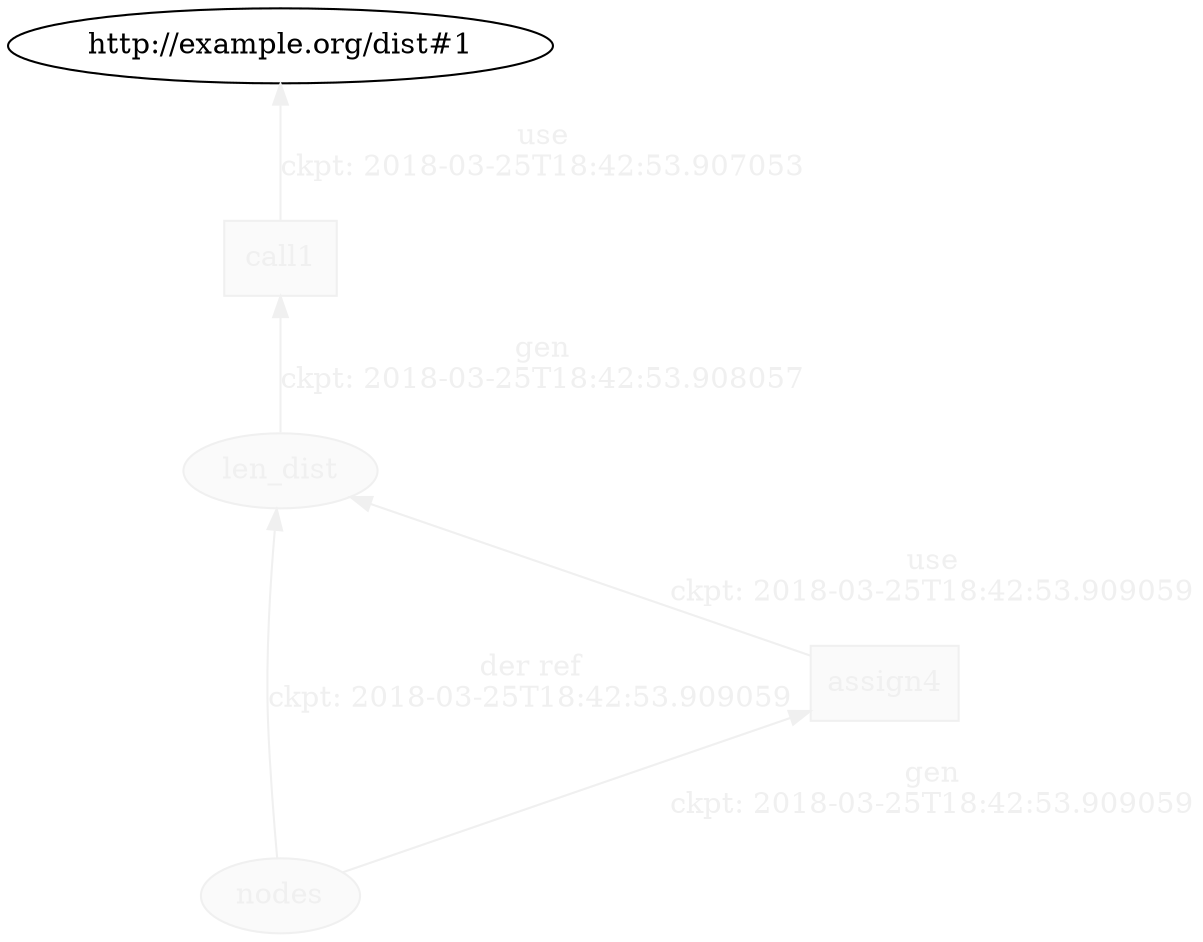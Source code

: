 digraph "PROV" { size="16,12"; rankdir="BT";
"http://example.org/len_dist" [fillcolor="#FAFAFA",color="#F0F0F0",style="filled",fontcolor="#F0F0F0",label="len_dist",URL="http://example.org/len_dist"]
"http://example.org/call1" [fillcolor="#FAFAFA",color="#F0F0F0",shape="polygon",sides="4",style="filled",fontcolor="#F0F0F0",label="call1",URL="http://example.org/call1"]
"http://example.org/call1" -> "http://example.org/dist#1" [fontsize="14",distance="1.5",angle="60.0",rotation="20",label="use
ckpt: 2018-03-25T18:42:53.907053",fontcolor="#F0F0F0",color="#F0F0F0"]
"http://example.org/len_dist" -> "http://example.org/call1" [fontsize="14",distance="1.5",angle="60.0",rotation="20",label="gen
ckpt: 2018-03-25T18:42:53.908057",fontcolor="#F0F0F0",color="#F0F0F0"]
"http://example.org/nodes" [fillcolor="#FAFAFA",color="#F0F0F0",style="filled",fontcolor="#F0F0F0",label="nodes",URL="http://example.org/nodes"]
"http://example.org/assign4" [fillcolor="#FAFAFA",color="#F0F0F0",shape="polygon",sides="4",style="filled",fontcolor="#F0F0F0",label="assign4",URL="http://example.org/assign4"]
"http://example.org/nodes" -> "http://example.org/len_dist" [fontsize="14",distance="1.5",angle="60.0",rotation="20",label="der ref
ckpt: 2018-03-25T18:42:53.909059",fontcolor="#F0F0F0",color="#F0F0F0"]
"http://example.org/assign4" -> "http://example.org/len_dist" [fontsize="14",distance="1.5",angle="60.0",rotation="20",label="use
ckpt: 2018-03-25T18:42:53.909059",fontcolor="#F0F0F0",color="#F0F0F0"]
"http://example.org/nodes" -> "http://example.org/assign4" [fontsize="14",distance="1.5",angle="60.0",rotation="20",label="gen
ckpt: 2018-03-25T18:42:53.909059",fontcolor="#F0F0F0",color="#F0F0F0"]
}